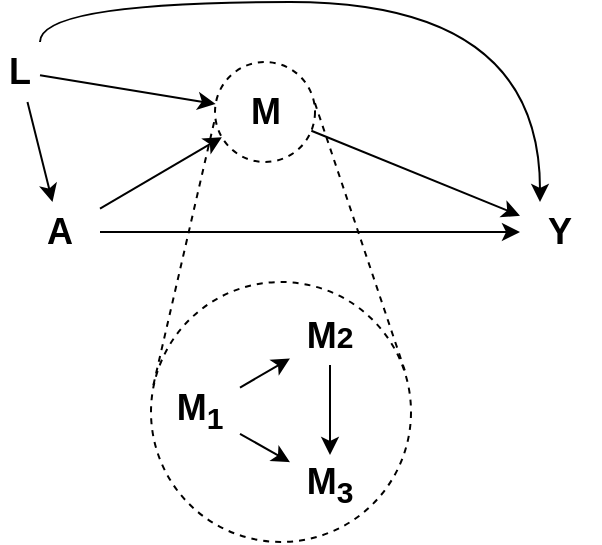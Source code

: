 <mxfile version="12.8.2" type="device"><diagram id="ezRtVfitvnI_g45qhEJD" name="Page-1"><mxGraphModel dx="813" dy="529" grid="1" gridSize="10" guides="1" tooltips="1" connect="1" arrows="1" fold="1" page="1" pageScale="1" pageWidth="850" pageHeight="1100" math="0" shadow="0"><root><mxCell id="0"/><mxCell id="1" parent="0"/><mxCell id="HurL6XvIZq7un7-oNhZ5-1" value="&lt;font style=&quot;font-size: 18px&quot;&gt;&lt;b&gt;L&lt;/b&gt;&lt;/font&gt;" style="text;html=1;strokeColor=none;fillColor=none;align=center;verticalAlign=middle;whiteSpace=wrap;rounded=0;" vertex="1" parent="1"><mxGeometry x="240" y="320" width="20" height="30" as="geometry"/></mxCell><mxCell id="HurL6XvIZq7un7-oNhZ5-2" value="&lt;font style=&quot;font-size: 18px&quot;&gt;&lt;b&gt;A&lt;/b&gt;&lt;/font&gt;" style="text;html=1;strokeColor=none;fillColor=none;align=center;verticalAlign=middle;whiteSpace=wrap;rounded=0;" vertex="1" parent="1"><mxGeometry x="250" y="400" width="40" height="30" as="geometry"/></mxCell><mxCell id="HurL6XvIZq7un7-oNhZ5-3" value="&lt;font style=&quot;font-size: 18px&quot;&gt;&lt;b&gt;Y&lt;/b&gt;&lt;/font&gt;" style="text;html=1;strokeColor=none;fillColor=none;align=center;verticalAlign=middle;whiteSpace=wrap;rounded=0;" vertex="1" parent="1"><mxGeometry x="500" y="400" width="40" height="30" as="geometry"/></mxCell><mxCell id="HurL6XvIZq7un7-oNhZ5-4" value="" style="endArrow=classic;html=1;" edge="1" parent="1" source="HurL6XvIZq7un7-oNhZ5-1" target="HurL6XvIZq7un7-oNhZ5-2"><mxGeometry width="50" height="50" relative="1" as="geometry"><mxPoint x="140" y="590" as="sourcePoint"/><mxPoint x="190" y="540" as="targetPoint"/></mxGeometry></mxCell><mxCell id="HurL6XvIZq7un7-oNhZ5-5" value="" style="endArrow=classic;html=1;" edge="1" parent="1" source="HurL6XvIZq7un7-oNhZ5-2" target="HurL6XvIZq7un7-oNhZ5-3"><mxGeometry width="50" height="50" relative="1" as="geometry"><mxPoint x="170" y="425" as="sourcePoint"/><mxPoint x="260" y="425" as="targetPoint"/></mxGeometry></mxCell><mxCell id="HurL6XvIZq7un7-oNhZ5-6" value="" style="endArrow=classic;html=1;" edge="1" parent="1" source="HurL6XvIZq7un7-oNhZ5-2" target="HurL6XvIZq7un7-oNhZ5-16"><mxGeometry width="50" height="50" relative="1" as="geometry"><mxPoint x="300" y="434.412" as="sourcePoint"/><mxPoint x="350" y="367" as="targetPoint"/></mxGeometry></mxCell><mxCell id="HurL6XvIZq7un7-oNhZ5-7" value="" style="endArrow=classic;html=1;" edge="1" parent="1" source="HurL6XvIZq7un7-oNhZ5-16" target="HurL6XvIZq7un7-oNhZ5-3"><mxGeometry width="50" height="50" relative="1" as="geometry"><mxPoint x="390" y="363" as="sourcePoint"/><mxPoint x="510" y="435" as="targetPoint"/></mxGeometry></mxCell><mxCell id="HurL6XvIZq7un7-oNhZ5-8" value="" style="endArrow=classic;html=1;" edge="1" parent="1" source="HurL6XvIZq7un7-oNhZ5-1" target="HurL6XvIZq7un7-oNhZ5-16"><mxGeometry width="50" height="50" relative="1" as="geometry"><mxPoint x="190" y="425" as="sourcePoint"/><mxPoint x="350" y="351.667" as="targetPoint"/></mxGeometry></mxCell><mxCell id="HurL6XvIZq7un7-oNhZ5-9" value="" style="endArrow=classic;html=1;edgeStyle=orthogonalEdgeStyle;curved=1;" edge="1" parent="1" source="HurL6XvIZq7un7-oNhZ5-1" target="HurL6XvIZq7un7-oNhZ5-3"><mxGeometry width="50" height="50" relative="1" as="geometry"><mxPoint x="250" y="328.077" as="sourcePoint"/><mxPoint x="360" y="361.923" as="targetPoint"/><Array as="points"><mxPoint x="260" y="300"/><mxPoint x="510" y="300"/></Array></mxGeometry></mxCell><mxCell id="HurL6XvIZq7un7-oNhZ5-16" value="&lt;font style=&quot;font-size: 18px&quot;&gt;&lt;b&gt;M&lt;/b&gt;&lt;/font&gt;" style="ellipse;whiteSpace=wrap;html=1;aspect=fixed;fillColor=none;dashed=1;" vertex="1" parent="1"><mxGeometry x="347.5" y="330" width="50" height="50" as="geometry"/></mxCell><mxCell id="HurL6XvIZq7un7-oNhZ5-17" value="" style="ellipse;whiteSpace=wrap;html=1;aspect=fixed;fillColor=none;dashed=1;" vertex="1" parent="1"><mxGeometry x="315.5" y="440" width="130" height="130" as="geometry"/></mxCell><mxCell id="HurL6XvIZq7un7-oNhZ5-24" value="" style="group" vertex="1" connectable="0" parent="1"><mxGeometry x="320" y="451.5" width="105" height="105" as="geometry"/></mxCell><mxCell id="HurL6XvIZq7un7-oNhZ5-18" value="&lt;font style=&quot;font-size: 18px&quot;&gt;&lt;b&gt;M&lt;sub&gt;1&lt;/sub&gt;&lt;/b&gt;&lt;/font&gt;" style="text;html=1;strokeColor=none;fillColor=none;align=center;verticalAlign=middle;whiteSpace=wrap;rounded=0;" vertex="1" parent="HurL6XvIZq7un7-oNhZ5-24"><mxGeometry y="38" width="40" height="30" as="geometry"/></mxCell><mxCell id="HurL6XvIZq7un7-oNhZ5-19" value="&lt;font&gt;&lt;b&gt;&lt;span style=&quot;font-size: 18px&quot;&gt;M&lt;/span&gt;&lt;span style=&quot;font-size: 15px&quot;&gt;2&lt;/span&gt;&lt;/b&gt;&lt;/font&gt;" style="text;html=1;strokeColor=none;fillColor=none;align=center;verticalAlign=middle;whiteSpace=wrap;rounded=0;" vertex="1" parent="HurL6XvIZq7un7-oNhZ5-24"><mxGeometry x="65" width="40" height="30" as="geometry"/></mxCell><mxCell id="HurL6XvIZq7un7-oNhZ5-20" value="&lt;font style=&quot;font-size: 18px&quot;&gt;&lt;b&gt;M&lt;sub&gt;3&lt;/sub&gt;&lt;/b&gt;&lt;/font&gt;" style="text;html=1;strokeColor=none;fillColor=none;align=center;verticalAlign=middle;whiteSpace=wrap;rounded=0;" vertex="1" parent="HurL6XvIZq7un7-oNhZ5-24"><mxGeometry x="65" y="75" width="40" height="30" as="geometry"/></mxCell><mxCell id="HurL6XvIZq7un7-oNhZ5-21" value="" style="endArrow=classic;html=1;" edge="1" parent="HurL6XvIZq7un7-oNhZ5-24" source="HurL6XvIZq7un7-oNhZ5-18" target="HurL6XvIZq7un7-oNhZ5-19"><mxGeometry width="50" height="50" relative="1" as="geometry"><mxPoint x="97.128" y="-80.116" as="sourcePoint"/><mxPoint x="190" y="-43" as="targetPoint"/></mxGeometry></mxCell><mxCell id="HurL6XvIZq7un7-oNhZ5-22" value="" style="endArrow=classic;html=1;" edge="1" parent="HurL6XvIZq7un7-oNhZ5-24" source="HurL6XvIZq7un7-oNhZ5-18" target="HurL6XvIZq7un7-oNhZ5-20"><mxGeometry width="50" height="50" relative="1" as="geometry"><mxPoint x="70" y="58.077" as="sourcePoint"/><mxPoint x="95" y="61.923" as="targetPoint"/></mxGeometry></mxCell><mxCell id="HurL6XvIZq7un7-oNhZ5-23" value="" style="endArrow=classic;html=1;" edge="1" parent="HurL6XvIZq7un7-oNhZ5-24" source="HurL6XvIZq7un7-oNhZ5-19" target="HurL6XvIZq7un7-oNhZ5-20"><mxGeometry width="50" height="50" relative="1" as="geometry"><mxPoint x="58.333" y="70" as="sourcePoint"/><mxPoint x="66.667" y="85" as="targetPoint"/></mxGeometry></mxCell><mxCell id="HurL6XvIZq7un7-oNhZ5-26" value="" style="endArrow=none;dashed=1;html=1;entryX=0;entryY=0.563;entryDx=0;entryDy=0;entryPerimeter=0;exitX=0.009;exitY=0.397;exitDx=0;exitDy=0;exitPerimeter=0;" edge="1" parent="1" source="HurL6XvIZq7un7-oNhZ5-17" target="HurL6XvIZq7un7-oNhZ5-16"><mxGeometry width="50" height="50" relative="1" as="geometry"><mxPoint x="390" y="420" as="sourcePoint"/><mxPoint x="440" y="370" as="targetPoint"/></mxGeometry></mxCell><mxCell id="HurL6XvIZq7un7-oNhZ5-27" value="" style="endArrow=none;dashed=1;html=1;entryX=0.991;entryY=0.386;entryDx=0;entryDy=0;entryPerimeter=0;exitX=0.976;exitY=0.34;exitDx=0;exitDy=0;exitPerimeter=0;" edge="1" parent="1" source="HurL6XvIZq7un7-oNhZ5-17" target="HurL6XvIZq7un7-oNhZ5-16"><mxGeometry width="50" height="50" relative="1" as="geometry"><mxPoint x="326.67" y="510.11" as="sourcePoint"/><mxPoint x="340" y="370.04" as="targetPoint"/></mxGeometry></mxCell></root></mxGraphModel></diagram></mxfile>